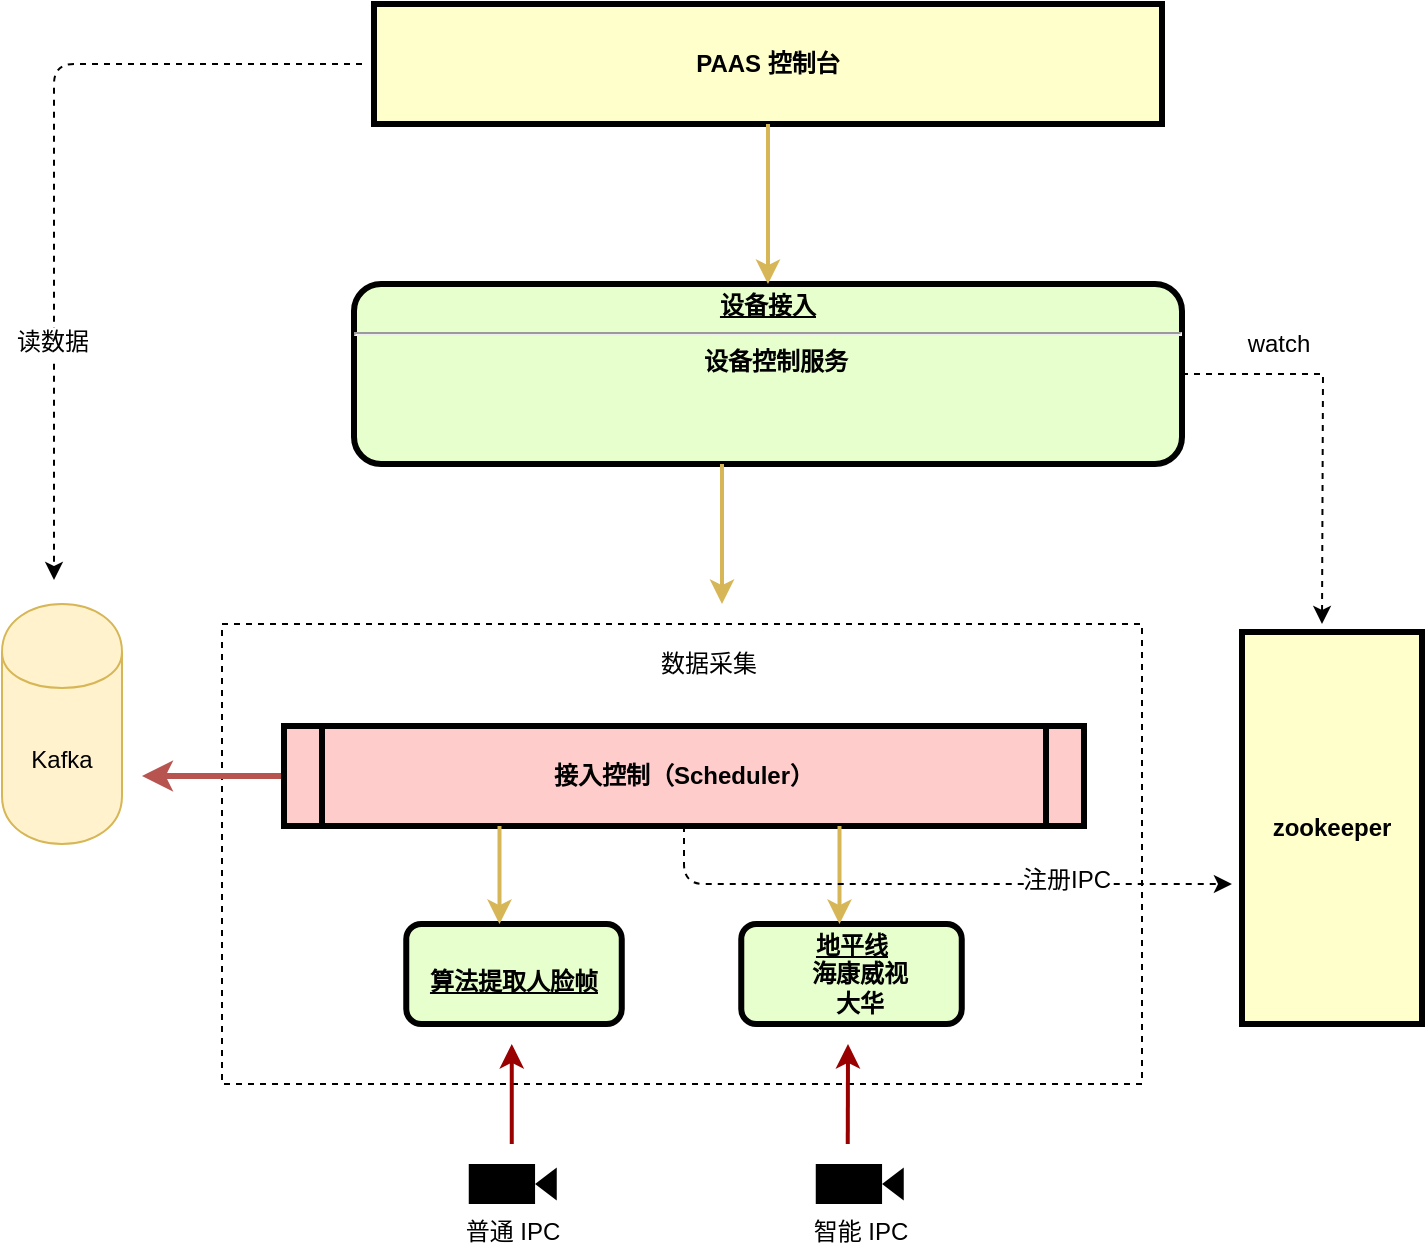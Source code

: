 <mxfile version="12.4.7" type="github">
  <diagram name="Page-1" id="c7558073-3199-34d8-9f00-42111426c3f3">
    <mxGraphModel dx="1113" dy="733" grid="1" gridSize="10" guides="1" tooltips="1" connect="1" arrows="1" fold="1" page="1" pageScale="1" pageWidth="826" pageHeight="1169" background="#ffffff" math="0" shadow="0">
      <root>
        <mxCell id="0"/>
        <mxCell id="1" parent="0"/>
        <mxCell id="n5zCA03ZrQlPGbRDcWwH-113" value="" style="rounded=0;whiteSpace=wrap;html=1;dashed=1;" vertex="1" parent="1">
          <mxGeometry x="170" y="340" width="460" height="230" as="geometry"/>
        </mxCell>
        <mxCell id="n5zCA03ZrQlPGbRDcWwH-120" value="" style="edgeStyle=orthogonalEdgeStyle;rounded=0;orthogonalLoop=1;jettySize=auto;html=1;strokeWidth=1;dashed=1;" edge="1" parent="1" source="2">
          <mxGeometry relative="1" as="geometry">
            <mxPoint x="720" y="340" as="targetPoint"/>
          </mxGeometry>
        </mxCell>
        <mxCell id="n5zCA03ZrQlPGbRDcWwH-121" value="watch" style="text;html=1;align=center;verticalAlign=middle;resizable=0;points=[];labelBackgroundColor=#ffffff;" vertex="1" connectable="0" parent="n5zCA03ZrQlPGbRDcWwH-120">
          <mxGeometry x="-0.508" relative="1" as="geometry">
            <mxPoint y="-15" as="offset"/>
          </mxGeometry>
        </mxCell>
        <mxCell id="2" value="&lt;p style=&quot;margin: 0px ; margin-top: 4px ; text-align: center ; text-decoration: underline&quot;&gt;&lt;strong&gt;设备接入&lt;br&gt;&lt;/strong&gt;&lt;/p&gt;&lt;hr&gt;&lt;p style=&quot;margin: 0px ; margin-left: 8px&quot;&gt;设备控制服务&lt;/p&gt;" style="verticalAlign=middle;align=center;overflow=fill;fontSize=12;fontFamily=Helvetica;html=1;rounded=1;fontStyle=1;strokeWidth=3;fillColor=#E6FFCC" parent="1" vertex="1">
          <mxGeometry x="236" y="170" width="414" height="90" as="geometry"/>
        </mxCell>
        <mxCell id="3" value="PAAS 控制台" style="whiteSpace=wrap;align=center;verticalAlign=middle;fontStyle=1;strokeWidth=3;fillColor=#FFFFCC" parent="1" vertex="1">
          <mxGeometry x="246" y="30" width="394" height="60" as="geometry"/>
        </mxCell>
        <mxCell id="n5zCA03ZrQlPGbRDcWwH-111" value="" style="edgeStyle=orthogonalEdgeStyle;rounded=0;orthogonalLoop=1;jettySize=auto;html=1;fillColor=#f8cecc;strokeColor=#b85450;strokeWidth=3;" edge="1" parent="1" source="5">
          <mxGeometry relative="1" as="geometry">
            <mxPoint x="130" y="416" as="targetPoint"/>
          </mxGeometry>
        </mxCell>
        <mxCell id="5" value="接入控制（Scheduler）" style="shape=process;whiteSpace=wrap;align=center;verticalAlign=middle;size=0.048;fontStyle=1;strokeWidth=3;fillColor=#FFCCCC" parent="1" vertex="1">
          <mxGeometry x="201.0" y="391" width="400" height="50" as="geometry"/>
        </mxCell>
        <mxCell id="9" value="&lt;p style=&quot;margin: 0px ; margin-top: 4px ; text-align: center ; text-decoration: underline&quot;&gt;&lt;span&gt;地平线&lt;/span&gt;&lt;br&gt;&lt;/p&gt;&lt;p style=&quot;margin: 0px ; margin-left: 8px&quot;&gt;海康威视&lt;/p&gt;&lt;p style=&quot;margin: 0px ; margin-left: 8px&quot;&gt;大华&lt;/p&gt;" style="verticalAlign=middle;align=center;overflow=fill;fontSize=12;fontFamily=Helvetica;html=1;rounded=1;fontStyle=1;strokeWidth=3;fillColor=#E6FFCC" parent="1" vertex="1">
          <mxGeometry x="429.63" y="490" width="110.25" height="50" as="geometry"/>
        </mxCell>
        <mxCell id="36" value="" style="edgeStyle=none;noEdgeStyle=1;strokeColor=#d6b656;strokeWidth=2;fillColor=#fff2cc;" parent="1" source="3" target="2" edge="1">
          <mxGeometry width="100" height="100" relative="1" as="geometry">
            <mxPoint x="20" y="250" as="sourcePoint"/>
            <mxPoint x="120" y="150" as="targetPoint"/>
          </mxGeometry>
        </mxCell>
        <mxCell id="11" value="&lt;p style=&quot;margin: 0px ; margin-top: 4px ; text-align: center ; text-decoration: underline&quot;&gt;&lt;span&gt;&lt;br&gt;&lt;/span&gt;&lt;/p&gt;&lt;p style=&quot;margin: 0px ; margin-top: 4px ; text-align: center ; text-decoration: underline&quot;&gt;&lt;span&gt;算法提取人脸帧&lt;/span&gt;&lt;br&gt;&lt;/p&gt;" style="verticalAlign=middle;align=center;overflow=fill;fontSize=12;fontFamily=Helvetica;html=1;rounded=1;fontStyle=1;strokeWidth=3;fillColor=#E6FFCC" parent="1" vertex="1">
          <mxGeometry x="262.13" y="490" width="107.75" height="50" as="geometry"/>
        </mxCell>
        <mxCell id="56" value="" style="edgeStyle=elbowEdgeStyle;elbow=horizontal;strokeColor=#d6b656;strokeWidth=2;fillColor=#fff2cc;" parent="1" source="2" edge="1">
          <mxGeometry width="100" height="100" relative="1" as="geometry">
            <mxPoint x="50" y="500" as="sourcePoint"/>
            <mxPoint x="420" y="330" as="targetPoint"/>
            <Array as="points">
              <mxPoint x="420" y="300"/>
              <mxPoint x="280" y="360"/>
            </Array>
          </mxGeometry>
        </mxCell>
        <mxCell id="77" value="" style="edgeStyle=elbowEdgeStyle;elbow=horizontal;strokeColor=#d6b656;strokeWidth=2;fillColor=#fff2cc;" parent="1" target="9" edge="1">
          <mxGeometry width="100" height="100" relative="1" as="geometry">
            <mxPoint x="478.75" y="441" as="sourcePoint"/>
            <mxPoint x="418.75" y="490" as="targetPoint"/>
            <Array as="points">
              <mxPoint x="478.75" y="480"/>
            </Array>
          </mxGeometry>
        </mxCell>
        <mxCell id="78" value="" style="edgeStyle=elbowEdgeStyle;elbow=horizontal;strokeColor=#990000;strokeWidth=2" parent="1" edge="1">
          <mxGeometry width="100" height="100" relative="1" as="geometry">
            <mxPoint x="482.88" y="600" as="sourcePoint"/>
            <mxPoint x="483.13" y="550" as="targetPoint"/>
          </mxGeometry>
        </mxCell>
        <mxCell id="88" value="" style="edgeStyle=elbowEdgeStyle;elbow=horizontal;strokeColor=#d6b656;strokeWidth=2;fillColor=#fff2cc;" parent="1" target="11" edge="1">
          <mxGeometry width="100" height="100" relative="1" as="geometry">
            <mxPoint x="308.75" y="441" as="sourcePoint"/>
            <mxPoint x="68.75" y="400" as="targetPoint"/>
            <Array as="points">
              <mxPoint x="308.75" y="470"/>
            </Array>
          </mxGeometry>
        </mxCell>
        <mxCell id="n5zCA03ZrQlPGbRDcWwH-98" value="智能 IPC" style="shape=mxgraph.signs.tech.video_camera;html=1;pointerEvents=1;fillColor=#000000;strokeColor=none;verticalLabelPosition=bottom;verticalAlign=top;align=center;" vertex="1" parent="1">
          <mxGeometry x="466.88" y="610" width="44" height="20" as="geometry"/>
        </mxCell>
        <mxCell id="n5zCA03ZrQlPGbRDcWwH-101" value="普通 IPC" style="shape=mxgraph.signs.tech.video_camera;html=1;pointerEvents=1;fillColor=#000000;strokeColor=none;verticalLabelPosition=bottom;verticalAlign=top;align=center;" vertex="1" parent="1">
          <mxGeometry x="293.38" y="610" width="44" height="20" as="geometry"/>
        </mxCell>
        <mxCell id="n5zCA03ZrQlPGbRDcWwH-109" value="" style="edgeStyle=elbowEdgeStyle;elbow=horizontal;strokeColor=#990000;strokeWidth=2" edge="1" parent="1">
          <mxGeometry width="100" height="100" relative="1" as="geometry">
            <mxPoint x="314.88" y="600" as="sourcePoint"/>
            <mxPoint x="315.13" y="550" as="targetPoint"/>
            <Array as="points">
              <mxPoint x="314.88" y="600"/>
            </Array>
          </mxGeometry>
        </mxCell>
        <mxCell id="n5zCA03ZrQlPGbRDcWwH-114" value="数据采集" style="text;html=1;resizable=0;autosize=1;align=center;verticalAlign=middle;points=[];fillColor=none;strokeColor=none;rounded=0;dashed=1;" vertex="1" parent="1">
          <mxGeometry x="383" y="350" width="60" height="20" as="geometry"/>
        </mxCell>
        <mxCell id="n5zCA03ZrQlPGbRDcWwH-115" value="zookeeper" style="whiteSpace=wrap;align=center;verticalAlign=middle;fontStyle=1;strokeWidth=3;fillColor=#FFFFCC" vertex="1" parent="1">
          <mxGeometry x="680" y="344" width="90" height="196" as="geometry"/>
        </mxCell>
        <mxCell id="n5zCA03ZrQlPGbRDcWwH-117" value="" style="edgeStyle=elbowEdgeStyle;elbow=vertical;endArrow=classic;html=1;strokeWidth=1;exitX=0.5;exitY=1;exitDx=0;exitDy=0;dashed=1;entryX=-0.056;entryY=0.643;entryDx=0;entryDy=0;entryPerimeter=0;" edge="1" parent="1" source="5" target="n5zCA03ZrQlPGbRDcWwH-115">
          <mxGeometry width="50" height="50" relative="1" as="geometry">
            <mxPoint x="540" y="510" as="sourcePoint"/>
            <mxPoint x="670" y="470" as="targetPoint"/>
            <Array as="points">
              <mxPoint x="510" y="470"/>
              <mxPoint x="520" y="480"/>
              <mxPoint x="520" y="490"/>
            </Array>
          </mxGeometry>
        </mxCell>
        <mxCell id="n5zCA03ZrQlPGbRDcWwH-118" value="注册IPC" style="text;html=1;align=center;verticalAlign=middle;resizable=0;points=[];labelBackgroundColor=#ffffff;" vertex="1" connectable="0" parent="n5zCA03ZrQlPGbRDcWwH-117">
          <mxGeometry x="0.452" y="2" relative="1" as="geometry">
            <mxPoint as="offset"/>
          </mxGeometry>
        </mxCell>
        <mxCell id="n5zCA03ZrQlPGbRDcWwH-122" value="" style="edgeStyle=segmentEdgeStyle;endArrow=classic;html=1;dashed=1;strokeWidth=1;entryX=0.5;entryY=0;entryDx=0;entryDy=0;" edge="1" parent="1">
          <mxGeometry width="50" height="50" relative="1" as="geometry">
            <mxPoint x="240" y="60" as="sourcePoint"/>
            <mxPoint x="86" y="318" as="targetPoint"/>
          </mxGeometry>
        </mxCell>
        <mxCell id="n5zCA03ZrQlPGbRDcWwH-123" value="读数据" style="text;html=1;align=center;verticalAlign=middle;resizable=0;points=[];labelBackgroundColor=#ffffff;" vertex="1" connectable="0" parent="n5zCA03ZrQlPGbRDcWwH-122">
          <mxGeometry x="0.419" y="-1" relative="1" as="geometry">
            <mxPoint as="offset"/>
          </mxGeometry>
        </mxCell>
        <mxCell id="n5zCA03ZrQlPGbRDcWwH-124" value="Kafka" style="shape=cylinder;whiteSpace=wrap;html=1;boundedLbl=1;backgroundOutline=1;fillColor=#fff2cc;strokeColor=#d6b656;" vertex="1" parent="1">
          <mxGeometry x="60" y="330" width="60" height="120" as="geometry"/>
        </mxCell>
      </root>
    </mxGraphModel>
  </diagram>
</mxfile>
